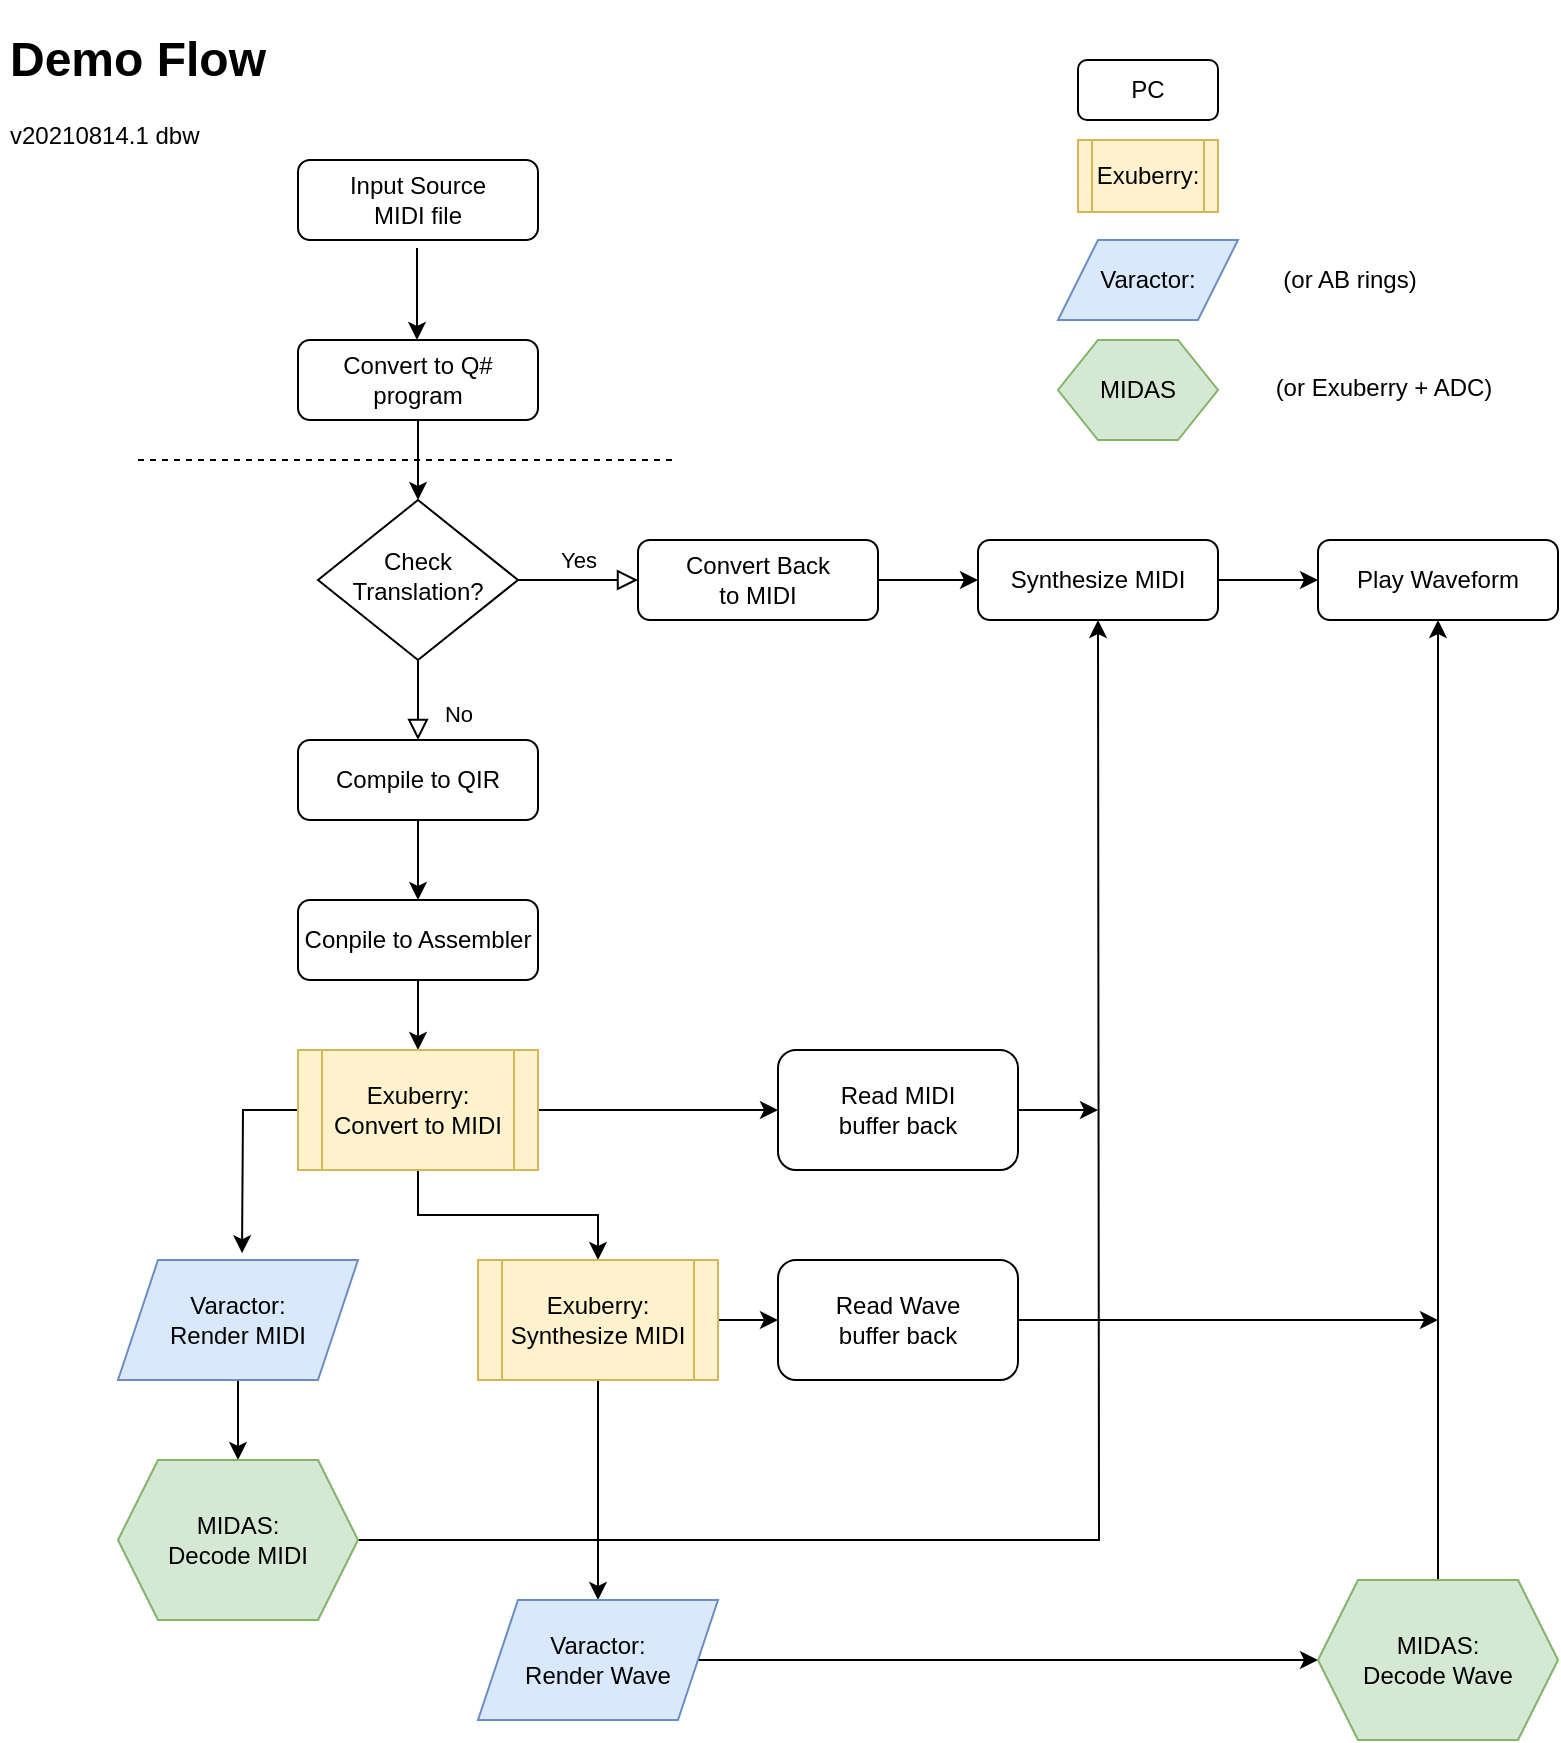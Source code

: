 <mxfile version="14.6.13" type="device"><diagram id="C5RBs43oDa-KdzZeNtuy" name="Page-1"><mxGraphModel dx="1088" dy="968" grid="0" gridSize="10" guides="1" tooltips="1" connect="1" arrows="1" fold="1" page="1" pageScale="1" pageWidth="827" pageHeight="1169" math="0" shadow="0"><root><mxCell id="WIyWlLk6GJQsqaUBKTNV-0"/><mxCell id="WIyWlLk6GJQsqaUBKTNV-1" parent="WIyWlLk6GJQsqaUBKTNV-0"/><mxCell id="WIyWlLk6GJQsqaUBKTNV-3" value="Input Source &lt;br&gt;MIDI file" style="rounded=1;whiteSpace=wrap;html=1;fontSize=12;glass=0;strokeWidth=1;shadow=0;" parent="WIyWlLk6GJQsqaUBKTNV-1" vertex="1"><mxGeometry x="160" y="80" width="120" height="40" as="geometry"/></mxCell><mxCell id="5vk-S-V0LdcNKrXLPzC2-0" value="" style="edgeStyle=orthogonalEdgeStyle;rounded=0;orthogonalLoop=1;jettySize=auto;html=1;" edge="1" parent="WIyWlLk6GJQsqaUBKTNV-1"><mxGeometry relative="1" as="geometry"><mxPoint x="219.5" y="124" as="sourcePoint"/><mxPoint x="219.5" y="170" as="targetPoint"/><Array as="points"><mxPoint x="219.5" y="133"/><mxPoint x="219.5" y="133"/></Array></mxGeometry></mxCell><mxCell id="5vk-S-V0LdcNKrXLPzC2-5" style="edgeStyle=orthogonalEdgeStyle;rounded=0;orthogonalLoop=1;jettySize=auto;html=1;entryX=0.5;entryY=0;entryDx=0;entryDy=0;" edge="1" parent="WIyWlLk6GJQsqaUBKTNV-1" source="WIyWlLk6GJQsqaUBKTNV-7" target="WIyWlLk6GJQsqaUBKTNV-10"><mxGeometry relative="1" as="geometry"/></mxCell><mxCell id="WIyWlLk6GJQsqaUBKTNV-7" value="Convert to Q#&lt;br&gt;program" style="rounded=1;whiteSpace=wrap;html=1;fontSize=12;glass=0;strokeWidth=1;shadow=0;" parent="WIyWlLk6GJQsqaUBKTNV-1" vertex="1"><mxGeometry x="160" y="170" width="120" height="40" as="geometry"/></mxCell><mxCell id="WIyWlLk6GJQsqaUBKTNV-8" value="No" style="rounded=0;html=1;jettySize=auto;orthogonalLoop=1;fontSize=11;endArrow=block;endFill=0;endSize=8;strokeWidth=1;shadow=0;labelBackgroundColor=none;edgeStyle=orthogonalEdgeStyle;" parent="WIyWlLk6GJQsqaUBKTNV-1" source="WIyWlLk6GJQsqaUBKTNV-10" target="WIyWlLk6GJQsqaUBKTNV-11" edge="1"><mxGeometry x="0.333" y="20" relative="1" as="geometry"><mxPoint as="offset"/></mxGeometry></mxCell><mxCell id="WIyWlLk6GJQsqaUBKTNV-9" value="Yes" style="edgeStyle=orthogonalEdgeStyle;rounded=0;html=1;jettySize=auto;orthogonalLoop=1;fontSize=11;endArrow=block;endFill=0;endSize=8;strokeWidth=1;shadow=0;labelBackgroundColor=none;" parent="WIyWlLk6GJQsqaUBKTNV-1" source="WIyWlLk6GJQsqaUBKTNV-10" target="WIyWlLk6GJQsqaUBKTNV-12" edge="1"><mxGeometry y="10" relative="1" as="geometry"><mxPoint as="offset"/></mxGeometry></mxCell><mxCell id="WIyWlLk6GJQsqaUBKTNV-10" value="Check Translation?" style="rhombus;whiteSpace=wrap;html=1;shadow=0;fontFamily=Helvetica;fontSize=12;align=center;strokeWidth=1;spacing=6;spacingTop=-4;" parent="WIyWlLk6GJQsqaUBKTNV-1" vertex="1"><mxGeometry x="170" y="250" width="100" height="80" as="geometry"/></mxCell><mxCell id="5vk-S-V0LdcNKrXLPzC2-17" value="" style="edgeStyle=orthogonalEdgeStyle;rounded=0;orthogonalLoop=1;jettySize=auto;html=1;entryX=0.5;entryY=0;entryDx=0;entryDy=0;" edge="1" parent="WIyWlLk6GJQsqaUBKTNV-1" source="WIyWlLk6GJQsqaUBKTNV-11" target="5vk-S-V0LdcNKrXLPzC2-13"><mxGeometry relative="1" as="geometry"/></mxCell><mxCell id="WIyWlLk6GJQsqaUBKTNV-11" value="Compile to QIR" style="rounded=1;whiteSpace=wrap;html=1;fontSize=12;glass=0;strokeWidth=1;shadow=0;" parent="WIyWlLk6GJQsqaUBKTNV-1" vertex="1"><mxGeometry x="160" y="370" width="120" height="40" as="geometry"/></mxCell><mxCell id="5vk-S-V0LdcNKrXLPzC2-11" value="" style="edgeStyle=orthogonalEdgeStyle;rounded=0;orthogonalLoop=1;jettySize=auto;html=1;" edge="1" parent="WIyWlLk6GJQsqaUBKTNV-1" source="WIyWlLk6GJQsqaUBKTNV-12" target="5vk-S-V0LdcNKrXLPzC2-9"><mxGeometry relative="1" as="geometry"/></mxCell><mxCell id="WIyWlLk6GJQsqaUBKTNV-12" value="Convert Back &lt;br&gt;to MIDI" style="rounded=1;whiteSpace=wrap;html=1;fontSize=12;glass=0;strokeWidth=1;shadow=0;" parent="WIyWlLk6GJQsqaUBKTNV-1" vertex="1"><mxGeometry x="330" y="270" width="120" height="40" as="geometry"/></mxCell><mxCell id="5vk-S-V0LdcNKrXLPzC2-12" value="" style="edgeStyle=orthogonalEdgeStyle;rounded=0;orthogonalLoop=1;jettySize=auto;html=1;" edge="1" parent="WIyWlLk6GJQsqaUBKTNV-1" source="5vk-S-V0LdcNKrXLPzC2-9" target="5vk-S-V0LdcNKrXLPzC2-10"><mxGeometry relative="1" as="geometry"/></mxCell><mxCell id="5vk-S-V0LdcNKrXLPzC2-9" value="Synthesize MIDI" style="rounded=1;whiteSpace=wrap;html=1;fontSize=12;glass=0;strokeWidth=1;shadow=0;" vertex="1" parent="WIyWlLk6GJQsqaUBKTNV-1"><mxGeometry x="500" y="270" width="120" height="40" as="geometry"/></mxCell><mxCell id="5vk-S-V0LdcNKrXLPzC2-10" value="Play Waveform" style="rounded=1;whiteSpace=wrap;html=1;fontSize=12;glass=0;strokeWidth=1;shadow=0;" vertex="1" parent="WIyWlLk6GJQsqaUBKTNV-1"><mxGeometry x="670" y="270" width="120" height="40" as="geometry"/></mxCell><mxCell id="5vk-S-V0LdcNKrXLPzC2-18" value="" style="edgeStyle=orthogonalEdgeStyle;rounded=0;orthogonalLoop=1;jettySize=auto;html=1;" edge="1" parent="WIyWlLk6GJQsqaUBKTNV-1" source="5vk-S-V0LdcNKrXLPzC2-13" target="5vk-S-V0LdcNKrXLPzC2-15"><mxGeometry relative="1" as="geometry"/></mxCell><mxCell id="5vk-S-V0LdcNKrXLPzC2-13" value="Conpile to Assembler" style="rounded=1;whiteSpace=wrap;html=1;fontSize=12;glass=0;strokeWidth=1;shadow=0;" vertex="1" parent="WIyWlLk6GJQsqaUBKTNV-1"><mxGeometry x="160" y="450" width="120" height="40" as="geometry"/></mxCell><mxCell id="5vk-S-V0LdcNKrXLPzC2-20" value="" style="edgeStyle=orthogonalEdgeStyle;rounded=0;orthogonalLoop=1;jettySize=auto;html=1;" edge="1" parent="WIyWlLk6GJQsqaUBKTNV-1" source="5vk-S-V0LdcNKrXLPzC2-15" target="5vk-S-V0LdcNKrXLPzC2-43"><mxGeometry relative="1" as="geometry"><mxPoint x="560" y="310" as="targetPoint"/></mxGeometry></mxCell><mxCell id="5vk-S-V0LdcNKrXLPzC2-22" value="" style="edgeStyle=orthogonalEdgeStyle;rounded=0;orthogonalLoop=1;jettySize=auto;html=1;" edge="1" parent="WIyWlLk6GJQsqaUBKTNV-1" source="5vk-S-V0LdcNKrXLPzC2-15" target="5vk-S-V0LdcNKrXLPzC2-21"><mxGeometry relative="1" as="geometry"/></mxCell><mxCell id="5vk-S-V0LdcNKrXLPzC2-28" value="" style="edgeStyle=orthogonalEdgeStyle;rounded=0;orthogonalLoop=1;jettySize=auto;html=1;entryX=0.35;entryY=-0.057;entryDx=0;entryDy=0;entryPerimeter=0;" edge="1" parent="WIyWlLk6GJQsqaUBKTNV-1" source="5vk-S-V0LdcNKrXLPzC2-15"><mxGeometry relative="1" as="geometry"><mxPoint x="132" y="626.58" as="targetPoint"/></mxGeometry></mxCell><mxCell id="5vk-S-V0LdcNKrXLPzC2-15" value="Exuberry:&lt;br&gt;Convert to MIDI" style="shape=process;whiteSpace=wrap;html=1;backgroundOutline=1;fillColor=#fff2cc;strokeColor=#d6b656;" vertex="1" parent="WIyWlLk6GJQsqaUBKTNV-1"><mxGeometry x="160" y="525" width="120" height="60" as="geometry"/></mxCell><mxCell id="5vk-S-V0LdcNKrXLPzC2-36" value="" style="edgeStyle=orthogonalEdgeStyle;rounded=0;orthogonalLoop=1;jettySize=auto;html=1;" edge="1" parent="WIyWlLk6GJQsqaUBKTNV-1" source="5vk-S-V0LdcNKrXLPzC2-21" target="5vk-S-V0LdcNKrXLPzC2-34"><mxGeometry relative="1" as="geometry"/></mxCell><mxCell id="5vk-S-V0LdcNKrXLPzC2-47" value="" style="edgeStyle=orthogonalEdgeStyle;rounded=0;orthogonalLoop=1;jettySize=auto;html=1;" edge="1" parent="WIyWlLk6GJQsqaUBKTNV-1" source="5vk-S-V0LdcNKrXLPzC2-21" target="5vk-S-V0LdcNKrXLPzC2-46"><mxGeometry relative="1" as="geometry"/></mxCell><mxCell id="5vk-S-V0LdcNKrXLPzC2-21" value="Exuberry:&lt;br&gt;Synthesize MIDI" style="shape=process;whiteSpace=wrap;html=1;backgroundOutline=1;fillColor=#fff2cc;strokeColor=#d6b656;" vertex="1" parent="WIyWlLk6GJQsqaUBKTNV-1"><mxGeometry x="250" y="630" width="120" height="60" as="geometry"/></mxCell><mxCell id="5vk-S-V0LdcNKrXLPzC2-31" value="" style="edgeStyle=orthogonalEdgeStyle;rounded=0;orthogonalLoop=1;jettySize=auto;html=1;" edge="1" parent="WIyWlLk6GJQsqaUBKTNV-1" source="5vk-S-V0LdcNKrXLPzC2-29" target="5vk-S-V0LdcNKrXLPzC2-30"><mxGeometry relative="1" as="geometry"/></mxCell><mxCell id="5vk-S-V0LdcNKrXLPzC2-29" value="Varactor:&lt;br&gt;Render MIDI" style="shape=parallelogram;perimeter=parallelogramPerimeter;whiteSpace=wrap;html=1;fixedSize=1;fillColor=#dae8fc;strokeColor=#6c8ebf;" vertex="1" parent="WIyWlLk6GJQsqaUBKTNV-1"><mxGeometry x="70" y="630" width="120" height="60" as="geometry"/></mxCell><mxCell id="5vk-S-V0LdcNKrXLPzC2-33" value="" style="edgeStyle=orthogonalEdgeStyle;rounded=0;orthogonalLoop=1;jettySize=auto;html=1;" edge="1" parent="WIyWlLk6GJQsqaUBKTNV-1" source="5vk-S-V0LdcNKrXLPzC2-30"><mxGeometry relative="1" as="geometry"><mxPoint x="560" y="310" as="targetPoint"/></mxGeometry></mxCell><mxCell id="5vk-S-V0LdcNKrXLPzC2-30" value="MIDAS:&lt;br&gt;Decode MIDI" style="shape=hexagon;perimeter=hexagonPerimeter2;whiteSpace=wrap;html=1;fixedSize=1;fillColor=#d5e8d4;strokeColor=#82b366;" vertex="1" parent="WIyWlLk6GJQsqaUBKTNV-1"><mxGeometry x="70" y="730" width="120" height="80" as="geometry"/></mxCell><mxCell id="5vk-S-V0LdcNKrXLPzC2-39" value="" style="edgeStyle=orthogonalEdgeStyle;rounded=0;orthogonalLoop=1;jettySize=auto;html=1;entryX=0;entryY=0.5;entryDx=0;entryDy=0;" edge="1" parent="WIyWlLk6GJQsqaUBKTNV-1" source="5vk-S-V0LdcNKrXLPzC2-34" target="5vk-S-V0LdcNKrXLPzC2-37"><mxGeometry relative="1" as="geometry"><mxPoint x="460" y="830" as="targetPoint"/></mxGeometry></mxCell><mxCell id="5vk-S-V0LdcNKrXLPzC2-34" value="Varactor:&lt;br&gt;Render Wave" style="shape=parallelogram;perimeter=parallelogramPerimeter;whiteSpace=wrap;html=1;fixedSize=1;fillColor=#dae8fc;strokeColor=#6c8ebf;" vertex="1" parent="WIyWlLk6GJQsqaUBKTNV-1"><mxGeometry x="250" y="800" width="120" height="60" as="geometry"/></mxCell><mxCell id="5vk-S-V0LdcNKrXLPzC2-42" value="" style="edgeStyle=orthogonalEdgeStyle;rounded=0;orthogonalLoop=1;jettySize=auto;html=1;" edge="1" parent="WIyWlLk6GJQsqaUBKTNV-1" source="5vk-S-V0LdcNKrXLPzC2-37"><mxGeometry relative="1" as="geometry"><mxPoint x="730" y="310" as="targetPoint"/></mxGeometry></mxCell><mxCell id="5vk-S-V0LdcNKrXLPzC2-37" value="MIDAS:&lt;br&gt;Decode Wave" style="shape=hexagon;perimeter=hexagonPerimeter2;whiteSpace=wrap;html=1;fixedSize=1;fillColor=#d5e8d4;strokeColor=#82b366;" vertex="1" parent="WIyWlLk6GJQsqaUBKTNV-1"><mxGeometry x="670" y="790" width="120" height="80" as="geometry"/></mxCell><mxCell id="5vk-S-V0LdcNKrXLPzC2-45" value="" style="edgeStyle=orthogonalEdgeStyle;rounded=0;orthogonalLoop=1;jettySize=auto;html=1;" edge="1" parent="WIyWlLk6GJQsqaUBKTNV-1" source="5vk-S-V0LdcNKrXLPzC2-43"><mxGeometry relative="1" as="geometry"><mxPoint x="560" y="555" as="targetPoint"/></mxGeometry></mxCell><mxCell id="5vk-S-V0LdcNKrXLPzC2-43" value="Read MIDI&lt;br&gt;buffer back" style="rounded=1;whiteSpace=wrap;html=1;" vertex="1" parent="WIyWlLk6GJQsqaUBKTNV-1"><mxGeometry x="400" y="525" width="120" height="60" as="geometry"/></mxCell><mxCell id="5vk-S-V0LdcNKrXLPzC2-49" value="" style="edgeStyle=orthogonalEdgeStyle;rounded=0;orthogonalLoop=1;jettySize=auto;html=1;" edge="1" parent="WIyWlLk6GJQsqaUBKTNV-1" source="5vk-S-V0LdcNKrXLPzC2-46"><mxGeometry relative="1" as="geometry"><mxPoint x="730" y="660" as="targetPoint"/></mxGeometry></mxCell><mxCell id="5vk-S-V0LdcNKrXLPzC2-46" value="Read Wave&lt;br&gt;buffer back" style="rounded=1;whiteSpace=wrap;html=1;" vertex="1" parent="WIyWlLk6GJQsqaUBKTNV-1"><mxGeometry x="400" y="630" width="120" height="60" as="geometry"/></mxCell><mxCell id="5vk-S-V0LdcNKrXLPzC2-52" value="" style="endArrow=none;dashed=1;html=1;" edge="1" parent="WIyWlLk6GJQsqaUBKTNV-1"><mxGeometry width="50" height="50" relative="1" as="geometry"><mxPoint x="80" y="230" as="sourcePoint"/><mxPoint x="350" y="230" as="targetPoint"/></mxGeometry></mxCell><mxCell id="5vk-S-V0LdcNKrXLPzC2-54" value="PC" style="rounded=1;whiteSpace=wrap;html=1;" vertex="1" parent="WIyWlLk6GJQsqaUBKTNV-1"><mxGeometry x="550" y="30" width="70" height="30" as="geometry"/></mxCell><mxCell id="5vk-S-V0LdcNKrXLPzC2-55" value="Exuberry:" style="shape=process;whiteSpace=wrap;html=1;backgroundOutline=1;fillColor=#fff2cc;strokeColor=#d6b656;" vertex="1" parent="WIyWlLk6GJQsqaUBKTNV-1"><mxGeometry x="550" y="70" width="70" height="36" as="geometry"/></mxCell><mxCell id="5vk-S-V0LdcNKrXLPzC2-56" value="Varactor:" style="shape=parallelogram;perimeter=parallelogramPerimeter;whiteSpace=wrap;html=1;fixedSize=1;fillColor=#dae8fc;strokeColor=#6c8ebf;" vertex="1" parent="WIyWlLk6GJQsqaUBKTNV-1"><mxGeometry x="540" y="120" width="90" height="40" as="geometry"/></mxCell><mxCell id="5vk-S-V0LdcNKrXLPzC2-57" value="MIDAS" style="shape=hexagon;perimeter=hexagonPerimeter2;whiteSpace=wrap;html=1;fixedSize=1;fillColor=#d5e8d4;strokeColor=#82b366;" vertex="1" parent="WIyWlLk6GJQsqaUBKTNV-1"><mxGeometry x="540" y="170" width="80" height="50" as="geometry"/></mxCell><mxCell id="5vk-S-V0LdcNKrXLPzC2-59" value="(or AB rings)" style="text;html=1;strokeColor=none;fillColor=none;align=center;verticalAlign=middle;whiteSpace=wrap;rounded=0;" vertex="1" parent="WIyWlLk6GJQsqaUBKTNV-1"><mxGeometry x="646" y="130" width="80" height="20" as="geometry"/></mxCell><mxCell id="5vk-S-V0LdcNKrXLPzC2-60" value="(or Exuberry + ADC)" style="text;html=1;strokeColor=none;fillColor=none;align=center;verticalAlign=middle;whiteSpace=wrap;rounded=0;" vertex="1" parent="WIyWlLk6GJQsqaUBKTNV-1"><mxGeometry x="636" y="184" width="134" height="20" as="geometry"/></mxCell><mxCell id="5vk-S-V0LdcNKrXLPzC2-61" value="&lt;h1&gt;Demo Flow&lt;/h1&gt;&lt;p&gt;v20210814.1 dbw&lt;/p&gt;" style="text;html=1;strokeColor=none;fillColor=none;spacing=5;spacingTop=-20;whiteSpace=wrap;overflow=hidden;rounded=0;" vertex="1" parent="WIyWlLk6GJQsqaUBKTNV-1"><mxGeometry x="11" y="10" width="190" height="74" as="geometry"/></mxCell><mxCell id="5vk-S-V0LdcNKrXLPzC2-62" style="edgeStyle=orthogonalEdgeStyle;rounded=0;orthogonalLoop=1;jettySize=auto;html=1;exitX=0.5;exitY=1;exitDx=0;exitDy=0;" edge="1" parent="WIyWlLk6GJQsqaUBKTNV-1" source="5vk-S-V0LdcNKrXLPzC2-61" target="5vk-S-V0LdcNKrXLPzC2-61"><mxGeometry relative="1" as="geometry"/></mxCell></root></mxGraphModel></diagram></mxfile>